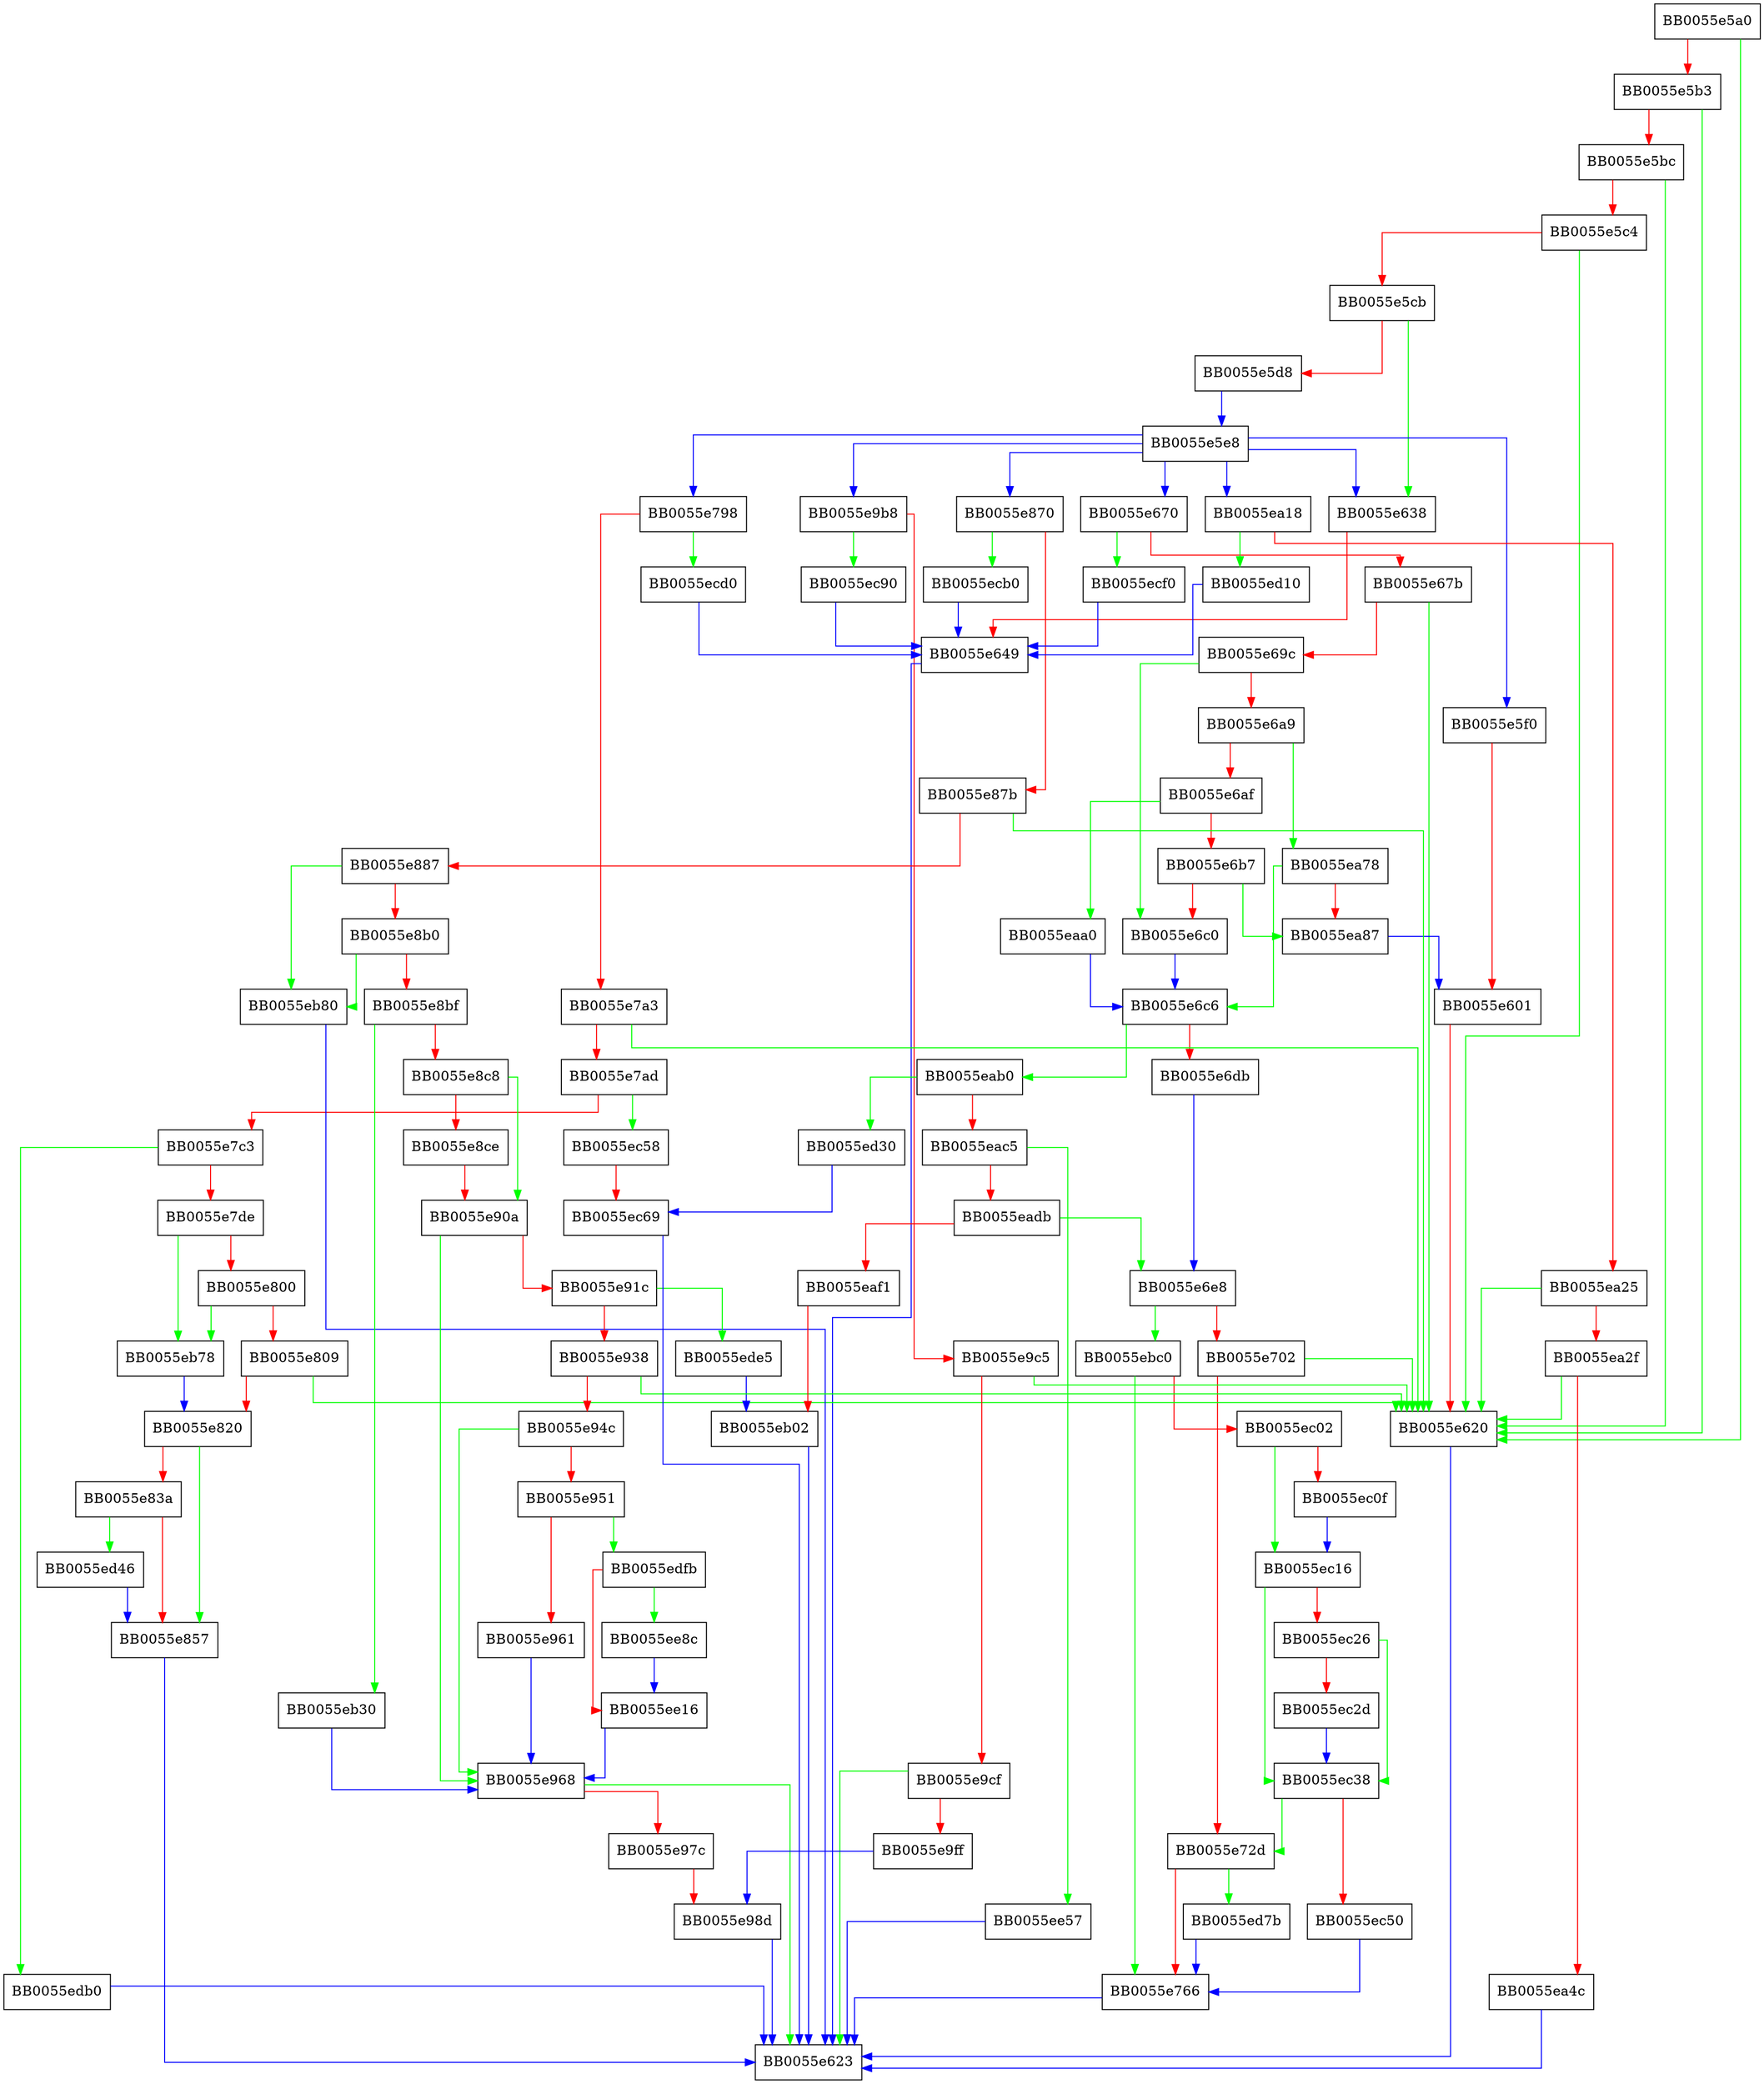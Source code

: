 digraph process_non_polling_request {
  node [shape="box"];
  graph [splines=ortho];
  BB0055e5a0 -> BB0055e620 [color="green"];
  BB0055e5a0 -> BB0055e5b3 [color="red"];
  BB0055e5b3 -> BB0055e620 [color="green"];
  BB0055e5b3 -> BB0055e5bc [color="red"];
  BB0055e5bc -> BB0055e620 [color="green"];
  BB0055e5bc -> BB0055e5c4 [color="red"];
  BB0055e5c4 -> BB0055e620 [color="green"];
  BB0055e5c4 -> BB0055e5cb [color="red"];
  BB0055e5cb -> BB0055e638 [color="green"];
  BB0055e5cb -> BB0055e5d8 [color="red"];
  BB0055e5d8 -> BB0055e5e8 [color="blue"];
  BB0055e5e8 -> BB0055e670 [color="blue"];
  BB0055e5e8 -> BB0055e638 [color="blue"];
  BB0055e5e8 -> BB0055e798 [color="blue"];
  BB0055e5e8 -> BB0055ea18 [color="blue"];
  BB0055e5e8 -> BB0055e9b8 [color="blue"];
  BB0055e5e8 -> BB0055e870 [color="blue"];
  BB0055e5e8 -> BB0055e5f0 [color="blue"];
  BB0055e5f0 -> BB0055e601 [color="red"];
  BB0055e601 -> BB0055e620 [color="red"];
  BB0055e620 -> BB0055e623 [color="blue"];
  BB0055e638 -> BB0055e649 [color="red"];
  BB0055e649 -> BB0055e623 [color="blue"];
  BB0055e670 -> BB0055ecf0 [color="green"];
  BB0055e670 -> BB0055e67b [color="red"];
  BB0055e67b -> BB0055e620 [color="green"];
  BB0055e67b -> BB0055e69c [color="red"];
  BB0055e69c -> BB0055e6c0 [color="green"];
  BB0055e69c -> BB0055e6a9 [color="red"];
  BB0055e6a9 -> BB0055ea78 [color="green"];
  BB0055e6a9 -> BB0055e6af [color="red"];
  BB0055e6af -> BB0055eaa0 [color="green"];
  BB0055e6af -> BB0055e6b7 [color="red"];
  BB0055e6b7 -> BB0055ea87 [color="green"];
  BB0055e6b7 -> BB0055e6c0 [color="red"];
  BB0055e6c0 -> BB0055e6c6 [color="blue"];
  BB0055e6c6 -> BB0055eab0 [color="green"];
  BB0055e6c6 -> BB0055e6db [color="red"];
  BB0055e6db -> BB0055e6e8 [color="blue"];
  BB0055e6e8 -> BB0055ebc0 [color="green"];
  BB0055e6e8 -> BB0055e702 [color="red"];
  BB0055e702 -> BB0055e620 [color="green"];
  BB0055e702 -> BB0055e72d [color="red"];
  BB0055e72d -> BB0055ed7b [color="green"];
  BB0055e72d -> BB0055e766 [color="red"];
  BB0055e766 -> BB0055e623 [color="blue"];
  BB0055e798 -> BB0055ecd0 [color="green"];
  BB0055e798 -> BB0055e7a3 [color="red"];
  BB0055e7a3 -> BB0055e620 [color="green"];
  BB0055e7a3 -> BB0055e7ad [color="red"];
  BB0055e7ad -> BB0055ec58 [color="green"];
  BB0055e7ad -> BB0055e7c3 [color="red"];
  BB0055e7c3 -> BB0055edb0 [color="green"];
  BB0055e7c3 -> BB0055e7de [color="red"];
  BB0055e7de -> BB0055eb78 [color="green"];
  BB0055e7de -> BB0055e800 [color="red"];
  BB0055e800 -> BB0055eb78 [color="green"];
  BB0055e800 -> BB0055e809 [color="red"];
  BB0055e809 -> BB0055e620 [color="green"];
  BB0055e809 -> BB0055e820 [color="red"];
  BB0055e820 -> BB0055e857 [color="green"];
  BB0055e820 -> BB0055e83a [color="red"];
  BB0055e83a -> BB0055ed46 [color="green"];
  BB0055e83a -> BB0055e857 [color="red"];
  BB0055e857 -> BB0055e623 [color="blue"];
  BB0055e870 -> BB0055ecb0 [color="green"];
  BB0055e870 -> BB0055e87b [color="red"];
  BB0055e87b -> BB0055e620 [color="green"];
  BB0055e87b -> BB0055e887 [color="red"];
  BB0055e887 -> BB0055eb80 [color="green"];
  BB0055e887 -> BB0055e8b0 [color="red"];
  BB0055e8b0 -> BB0055eb80 [color="green"];
  BB0055e8b0 -> BB0055e8bf [color="red"];
  BB0055e8bf -> BB0055eb30 [color="green"];
  BB0055e8bf -> BB0055e8c8 [color="red"];
  BB0055e8c8 -> BB0055e90a [color="green"];
  BB0055e8c8 -> BB0055e8ce [color="red"];
  BB0055e8ce -> BB0055e90a [color="red"];
  BB0055e90a -> BB0055e968 [color="green"];
  BB0055e90a -> BB0055e91c [color="red"];
  BB0055e91c -> BB0055ede5 [color="green"];
  BB0055e91c -> BB0055e938 [color="red"];
  BB0055e938 -> BB0055e620 [color="green"];
  BB0055e938 -> BB0055e94c [color="red"];
  BB0055e94c -> BB0055e968 [color="green"];
  BB0055e94c -> BB0055e951 [color="red"];
  BB0055e951 -> BB0055edfb [color="green"];
  BB0055e951 -> BB0055e961 [color="red"];
  BB0055e961 -> BB0055e968 [color="blue"];
  BB0055e968 -> BB0055e623 [color="green"];
  BB0055e968 -> BB0055e97c [color="red"];
  BB0055e97c -> BB0055e98d [color="red"];
  BB0055e98d -> BB0055e623 [color="blue"];
  BB0055e9b8 -> BB0055ec90 [color="green"];
  BB0055e9b8 -> BB0055e9c5 [color="red"];
  BB0055e9c5 -> BB0055e620 [color="green"];
  BB0055e9c5 -> BB0055e9cf [color="red"];
  BB0055e9cf -> BB0055e623 [color="green"];
  BB0055e9cf -> BB0055e9ff [color="red"];
  BB0055e9ff -> BB0055e98d [color="blue"];
  BB0055ea18 -> BB0055ed10 [color="green"];
  BB0055ea18 -> BB0055ea25 [color="red"];
  BB0055ea25 -> BB0055e620 [color="green"];
  BB0055ea25 -> BB0055ea2f [color="red"];
  BB0055ea2f -> BB0055e620 [color="green"];
  BB0055ea2f -> BB0055ea4c [color="red"];
  BB0055ea4c -> BB0055e623 [color="blue"];
  BB0055ea78 -> BB0055e6c6 [color="green"];
  BB0055ea78 -> BB0055ea87 [color="red"];
  BB0055ea87 -> BB0055e601 [color="blue"];
  BB0055eaa0 -> BB0055e6c6 [color="blue"];
  BB0055eab0 -> BB0055ed30 [color="green"];
  BB0055eab0 -> BB0055eac5 [color="red"];
  BB0055eac5 -> BB0055ee57 [color="green"];
  BB0055eac5 -> BB0055eadb [color="red"];
  BB0055eadb -> BB0055e6e8 [color="green"];
  BB0055eadb -> BB0055eaf1 [color="red"];
  BB0055eaf1 -> BB0055eb02 [color="red"];
  BB0055eb02 -> BB0055e623 [color="blue"];
  BB0055eb30 -> BB0055e968 [color="blue"];
  BB0055eb78 -> BB0055e820 [color="blue"];
  BB0055eb80 -> BB0055e623 [color="blue"];
  BB0055ebc0 -> BB0055e766 [color="green"];
  BB0055ebc0 -> BB0055ec02 [color="red"];
  BB0055ec02 -> BB0055ec16 [color="green"];
  BB0055ec02 -> BB0055ec0f [color="red"];
  BB0055ec0f -> BB0055ec16 [color="blue"];
  BB0055ec16 -> BB0055ec38 [color="green"];
  BB0055ec16 -> BB0055ec26 [color="red"];
  BB0055ec26 -> BB0055ec38 [color="green"];
  BB0055ec26 -> BB0055ec2d [color="red"];
  BB0055ec2d -> BB0055ec38 [color="blue"];
  BB0055ec38 -> BB0055e72d [color="green"];
  BB0055ec38 -> BB0055ec50 [color="red"];
  BB0055ec50 -> BB0055e766 [color="blue"];
  BB0055ec58 -> BB0055ec69 [color="red"];
  BB0055ec69 -> BB0055e623 [color="blue"];
  BB0055ec90 -> BB0055e649 [color="blue"];
  BB0055ecb0 -> BB0055e649 [color="blue"];
  BB0055ecd0 -> BB0055e649 [color="blue"];
  BB0055ecf0 -> BB0055e649 [color="blue"];
  BB0055ed10 -> BB0055e649 [color="blue"];
  BB0055ed30 -> BB0055ec69 [color="blue"];
  BB0055ed46 -> BB0055e857 [color="blue"];
  BB0055ed7b -> BB0055e766 [color="blue"];
  BB0055edb0 -> BB0055e623 [color="blue"];
  BB0055ede5 -> BB0055eb02 [color="blue"];
  BB0055edfb -> BB0055ee8c [color="green"];
  BB0055edfb -> BB0055ee16 [color="red"];
  BB0055ee16 -> BB0055e968 [color="blue"];
  BB0055ee57 -> BB0055e623 [color="blue"];
  BB0055ee8c -> BB0055ee16 [color="blue"];
}